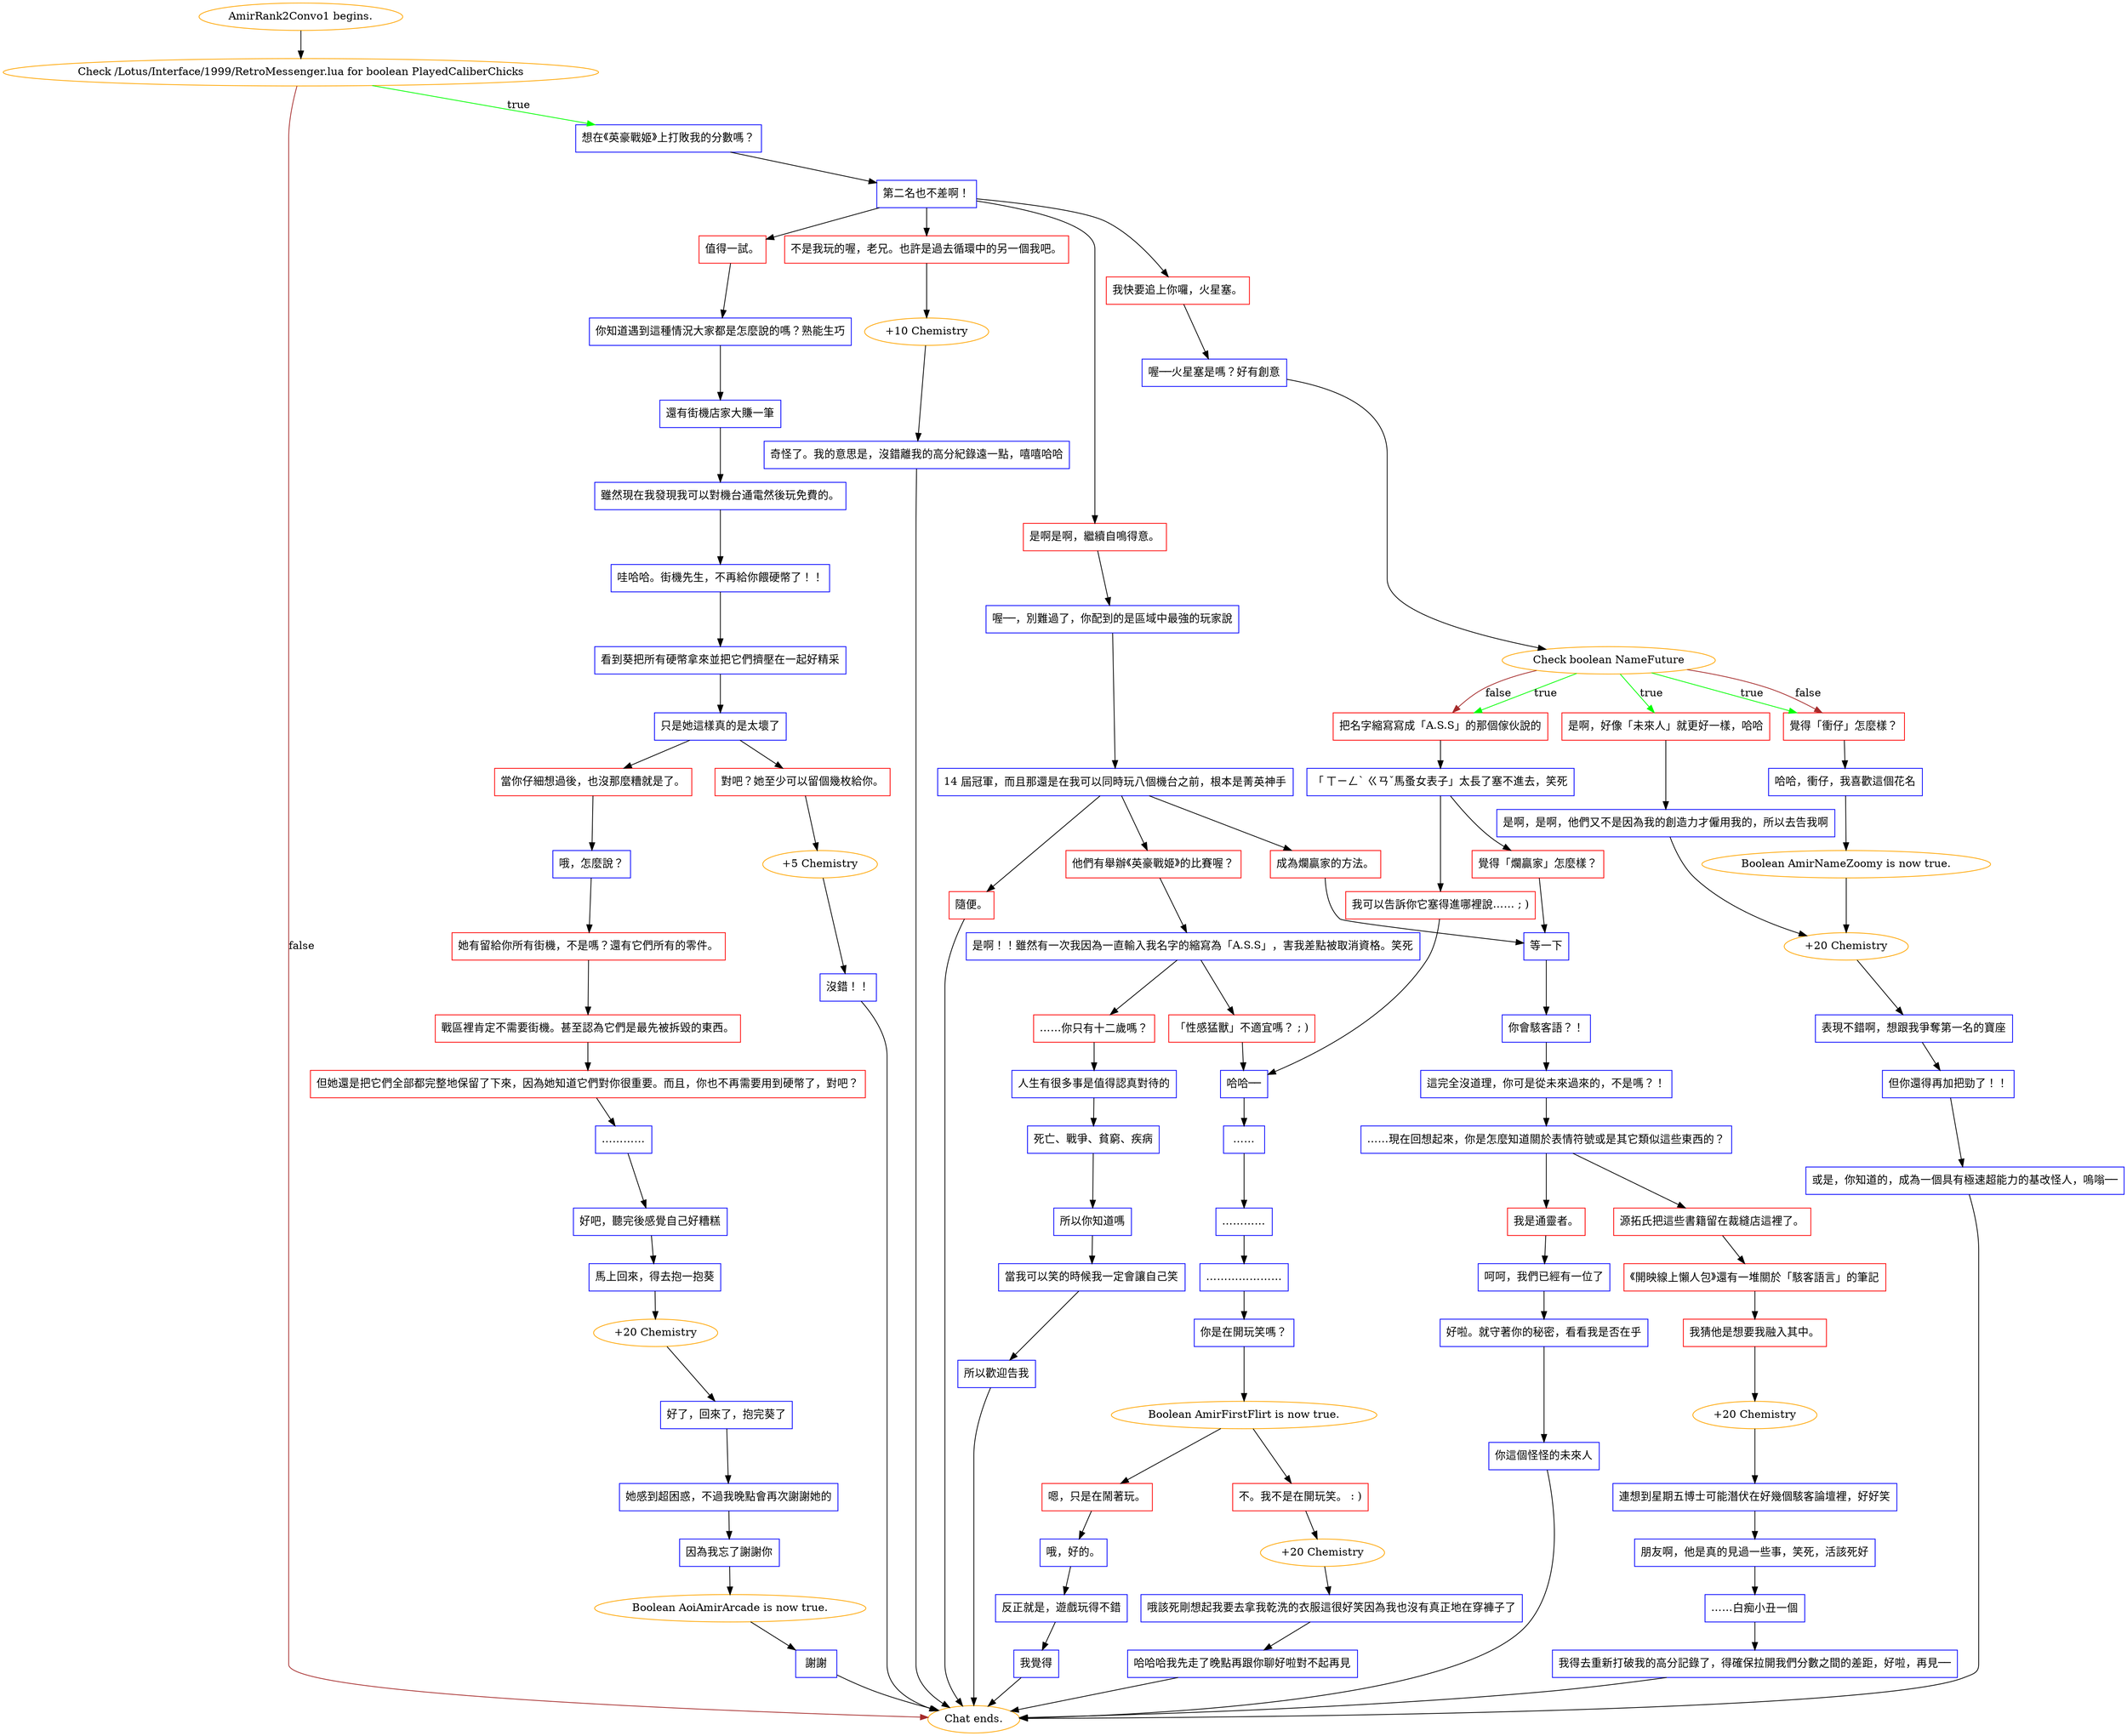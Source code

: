 digraph {
	"AmirRank2Convo1 begins." [color=orange];
		"AmirRank2Convo1 begins." -> j3924429630;
	j3924429630 [label="Check /Lotus/Interface/1999/RetroMessenger.lua for boolean PlayedCaliberChicks",color=orange];
		j3924429630 -> j3247546741 [label=true,color=green];
		j3924429630 -> "Chat ends." [label=false,color=brown];
	j3247546741 [label="想在《英豪戰姬》上打敗我的分數嗎？",shape=box,color=blue];
		j3247546741 -> j3597766464;
	"Chat ends." [color=orange];
	j3597766464 [label="第二名也不差啊！",shape=box,color=blue];
		j3597766464 -> j2849885306;
		j3597766464 -> j111149748;
		j3597766464 -> j2439402485;
		j3597766464 -> j1177235619;
	j2849885306 [label="值得一試。",shape=box,color=red];
		j2849885306 -> j748766866;
	j111149748 [label="我快要追上你囉，火星塞。",shape=box,color=red];
		j111149748 -> j4095465950;
	j2439402485 [label="是啊是啊，繼續自鳴得意。",shape=box,color=red];
		j2439402485 -> j244702655;
	j1177235619 [label="不是我玩的喔，老兄。也許是過去循環中的另一個我吧。",shape=box,color=red];
		j1177235619 -> j724425841;
	j748766866 [label="你知道遇到這種情況大家都是怎麼說的嗎？熟能生巧",shape=box,color=blue];
		j748766866 -> j2857434721;
	j4095465950 [label="喔──火星塞是嗎？好有創意",shape=box,color=blue];
		j4095465950 -> j2000543418;
	j244702655 [label="喔──，別難過了，你配到的是區域中最強的玩家說",shape=box,color=blue];
		j244702655 -> j859409311;
	j724425841 [label="+10 Chemistry",color=orange];
		j724425841 -> j3086241331;
	j2857434721 [label="還有街機店家大賺一筆",shape=box,color=blue];
		j2857434721 -> j2896804783;
	j2000543418 [label="Check boolean NameFuture",color=orange];
		j2000543418 -> j2693863818 [label=true,color=green];
		j2000543418 -> j554948972 [label=true,color=green];
		j2000543418 -> j1395645101 [label=true,color=green];
		j2000543418 -> j554948972 [label=false,color=brown];
		j2000543418 -> j1395645101 [label=false,color=brown];
	j859409311 [label="14 屆冠軍，而且那還是在我可以同時玩八個機台之前，根本是菁英神手",shape=box,color=blue];
		j859409311 -> j3941865453;
		j859409311 -> j2714314423;
		j859409311 -> j3444017686;
	j3086241331 [label="奇怪了。我的意思是，沒錯離我的高分紀錄遠一點，嘻嘻哈哈",shape=box,color=blue];
		j3086241331 -> "Chat ends.";
	j2896804783 [label="雖然現在我發現我可以對機台通電然後玩免費的。",shape=box,color=blue];
		j2896804783 -> j1793223760;
	j2693863818 [label="是啊，好像「未來人」就更好一樣，哈哈",shape=box,color=red];
		j2693863818 -> j3434564310;
	j554948972 [label="覺得「衝仔」怎麼樣？",shape=box,color=red];
		j554948972 -> j338421138;
	j1395645101 [label="把名字縮寫寫成「A.S.S」的那個傢伙說的",shape=box,color=red];
		j1395645101 -> j1539071617;
	j3941865453 [label="成為爛贏家的方法。",shape=box,color=red];
		j3941865453 -> j3905599086;
	j2714314423 [label="他們有舉辦《英豪戰姬》的比賽喔？",shape=box,color=red];
		j2714314423 -> j2070888360;
	j3444017686 [label="隨便。",shape=box,color=red];
		j3444017686 -> "Chat ends.";
	j1793223760 [label="哇哈哈。街機先生，不再給你餵硬幣了！！",shape=box,color=blue];
		j1793223760 -> j3691199441;
	j3434564310 [label="是啊，是啊，他們又不是因為我的創造力才僱用我的，所以去告我啊",shape=box,color=blue];
		j3434564310 -> j2799201260;
	j338421138 [label="哈哈，衝仔，我喜歡這個花名",shape=box,color=blue];
		j338421138 -> j4275625217;
	j1539071617 [label="「 ㄒㄧㄥˋ ㄍㄢˇ馬蚤女表子」太長了塞不進去，笑死",shape=box,color=blue];
		j1539071617 -> j3216345617;
		j1539071617 -> j3982097257;
	j3905599086 [label="等一下",shape=box,color=blue];
		j3905599086 -> j1559215404;
	j2070888360 [label="是啊！！雖然有一次我因為一直輸入我名字的縮寫為「A.S.S」，害我差點被取消資格。笑死",shape=box,color=blue];
		j2070888360 -> j4264612292;
		j2070888360 -> j1617985673;
	j3691199441 [label="看到葵把所有硬幣拿來並把它們擠壓在一起好精采",shape=box,color=blue];
		j3691199441 -> j3850088334;
	j2799201260 [label="+20 Chemistry",color=orange];
		j2799201260 -> j3886665013;
	j4275625217 [label="Boolean AmirNameZoomy is now true.",color=orange];
		j4275625217 -> j2799201260;
	j3216345617 [label="我可以告訴你它塞得進哪裡說…… ; )",shape=box,color=red];
		j3216345617 -> j2795068095;
	j3982097257 [label="覺得「爛贏家」怎麼樣？",shape=box,color=red];
		j3982097257 -> j3905599086;
	j1559215404 [label="你會駭客語？！",shape=box,color=blue];
		j1559215404 -> j4006002767;
	j4264612292 [label="「性感猛獸」不適宜嗎？ ; )",shape=box,color=red];
		j4264612292 -> j2795068095;
	j1617985673 [label="……你只有十二歲嗎？",shape=box,color=red];
		j1617985673 -> j3899215718;
	j3850088334 [label="只是她這樣真的是太壞了",shape=box,color=blue];
		j3850088334 -> j4125831265;
		j3850088334 -> j1854774138;
	j3886665013 [label="表現不錯啊，想跟我爭奪第一名的寶座",shape=box,color=blue];
		j3886665013 -> j185223177;
	j2795068095 [label="哈哈──",shape=box,color=blue];
		j2795068095 -> j422978222;
	j4006002767 [label="這完全沒道理，你可是從未來過來的，不是嗎？！",shape=box,color=blue];
		j4006002767 -> j2561344069;
	j3899215718 [label="人生有很多事是值得認真對待的",shape=box,color=blue];
		j3899215718 -> j1013782608;
	j4125831265 [label="對吧？她至少可以留個幾枚給你。",shape=box,color=red];
		j4125831265 -> j3608773534;
	j1854774138 [label="當你仔細想過後，也沒那麼糟就是了。",shape=box,color=red];
		j1854774138 -> j2349922359;
	j185223177 [label="但你還得再加把勁了！！",shape=box,color=blue];
		j185223177 -> j3898597574;
	j422978222 [label="……",shape=box,color=blue];
		j422978222 -> j36290668;
	j2561344069 [label="……現在回想起來，你是怎麼知道關於表情符號或是其它類似這些東西的？",shape=box,color=blue];
		j2561344069 -> j1864218209;
		j2561344069 -> j580749218;
	j1013782608 [label="死亡、戰爭、貧窮、疾病",shape=box,color=blue];
		j1013782608 -> j1261500663;
	j3608773534 [label="+5 Chemistry",color=orange];
		j3608773534 -> j3957606253;
	j2349922359 [label="哦，怎麼說？",shape=box,color=blue];
		j2349922359 -> j3436428959;
	j3898597574 [label="或是，你知道的，成為一個具有極速超能力的基改怪人，嗚嗡──",shape=box,color=blue];
		j3898597574 -> "Chat ends.";
	j36290668 [label="…………",shape=box,color=blue];
		j36290668 -> j145951868;
	j1864218209 [label="源拓氏把這些書籍留在裁縫店這裡了。",shape=box,color=red];
		j1864218209 -> j4205223100;
	j580749218 [label="我是通靈者。",shape=box,color=red];
		j580749218 -> j504741839;
	j1261500663 [label="所以你知道嗎",shape=box,color=blue];
		j1261500663 -> j2323213542;
	j3957606253 [label="沒錯！！",shape=box,color=blue];
		j3957606253 -> "Chat ends.";
	j3436428959 [label="她有留給你所有街機，不是嗎？還有它們所有的零件。",shape=box,color=red];
		j3436428959 -> j2099519116;
	j145951868 [label="…………………",shape=box,color=blue];
		j145951868 -> j205863465;
	j4205223100 [label="《開映線上懶人包》還有一堆關於「駭客語言」的筆記",shape=box,color=red];
		j4205223100 -> j229662825;
	j504741839 [label="呵呵，我們已經有一位了",shape=box,color=blue];
		j504741839 -> j31477306;
	j2323213542 [label="當我可以笑的時候我一定會讓自己笑",shape=box,color=blue];
		j2323213542 -> j1592102595;
	j2099519116 [label="戰區裡肯定不需要街機。甚至認為它們是最先被拆毀的東西。",shape=box,color=red];
		j2099519116 -> j3992796744;
	j205863465 [label="你是在開玩笑嗎？",shape=box,color=blue];
		j205863465 -> j3631774215;
	j229662825 [label="我猜他是想要我融入其中。",shape=box,color=red];
		j229662825 -> j1804335344;
	j31477306 [label="好啦。就守著你的秘密，看看我是否在乎",shape=box,color=blue];
		j31477306 -> j2305212948;
	j1592102595 [label="所以歡迎告我",shape=box,color=blue];
		j1592102595 -> "Chat ends.";
	j3992796744 [label="但她還是把它們全部都完整地保留了下來，因為她知道它們對你很重要。而且，你也不再需要用到硬幣了，對吧？",shape=box,color=red];
		j3992796744 -> j2515738716;
	j3631774215 [label="Boolean AmirFirstFlirt is now true.",color=orange];
		j3631774215 -> j2335161341;
		j3631774215 -> j1335137785;
	j1804335344 [label="+20 Chemistry",color=orange];
		j1804335344 -> j518372766;
	j2305212948 [label="你這個怪怪的未來人",shape=box,color=blue];
		j2305212948 -> "Chat ends.";
	j2515738716 [label="…………",shape=box,color=blue];
		j2515738716 -> j3174538940;
	j2335161341 [label="不。我不是在開玩笑。 : )",shape=box,color=red];
		j2335161341 -> j2544917346;
	j1335137785 [label="嗯，只是在鬧著玩。",shape=box,color=red];
		j1335137785 -> j1872525210;
	j518372766 [label="連想到星期五博士可能潛伏在好幾個駭客論壇裡，好好笑",shape=box,color=blue];
		j518372766 -> j654818878;
	j3174538940 [label="好吧，聽完後感覺自己好糟糕",shape=box,color=blue];
		j3174538940 -> j567571515;
	j2544917346 [label="+20 Chemistry",color=orange];
		j2544917346 -> j2949942686;
	j1872525210 [label="哦，好的。",shape=box,color=blue];
		j1872525210 -> j2065886364;
	j654818878 [label="朋友啊，他是真的見過一些事，笑死，活該死好",shape=box,color=blue];
		j654818878 -> j1678866956;
	j567571515 [label="馬上回來，得去抱一抱葵",shape=box,color=blue];
		j567571515 -> j415726772;
	j2949942686 [label="哦該死剛想起我要去拿我乾洗的衣服這很好笑因為我也沒有真正地在穿褲子了",shape=box,color=blue];
		j2949942686 -> j1325937761;
	j2065886364 [label="反正就是，遊戲玩得不錯",shape=box,color=blue];
		j2065886364 -> j3576052124;
	j1678866956 [label="……白痴小丑一個",shape=box,color=blue];
		j1678866956 -> j2511532491;
	j415726772 [label="+20 Chemistry",color=orange];
		j415726772 -> j340755408;
	j1325937761 [label="哈哈哈我先走了晚點再跟你聊好啦對不起再見",shape=box,color=blue];
		j1325937761 -> "Chat ends.";
	j3576052124 [label="我覺得",shape=box,color=blue];
		j3576052124 -> "Chat ends.";
	j2511532491 [label="我得去重新打破我的高分記錄了，得確保拉開我們分數之間的差距，好啦，再見──",shape=box,color=blue];
		j2511532491 -> "Chat ends.";
	j340755408 [label="好了，回來了，抱完葵了",shape=box,color=blue];
		j340755408 -> j4026389449;
	j4026389449 [label="她感到超困惑，不過我晚點會再次謝謝她的",shape=box,color=blue];
		j4026389449 -> j1060448561;
	j1060448561 [label="因為我忘了謝謝你",shape=box,color=blue];
		j1060448561 -> j925949443;
	j925949443 [label="Boolean AoiAmirArcade is now true.",color=orange];
		j925949443 -> j1720037370;
	j1720037370 [label="謝謝",shape=box,color=blue];
		j1720037370 -> "Chat ends.";
}